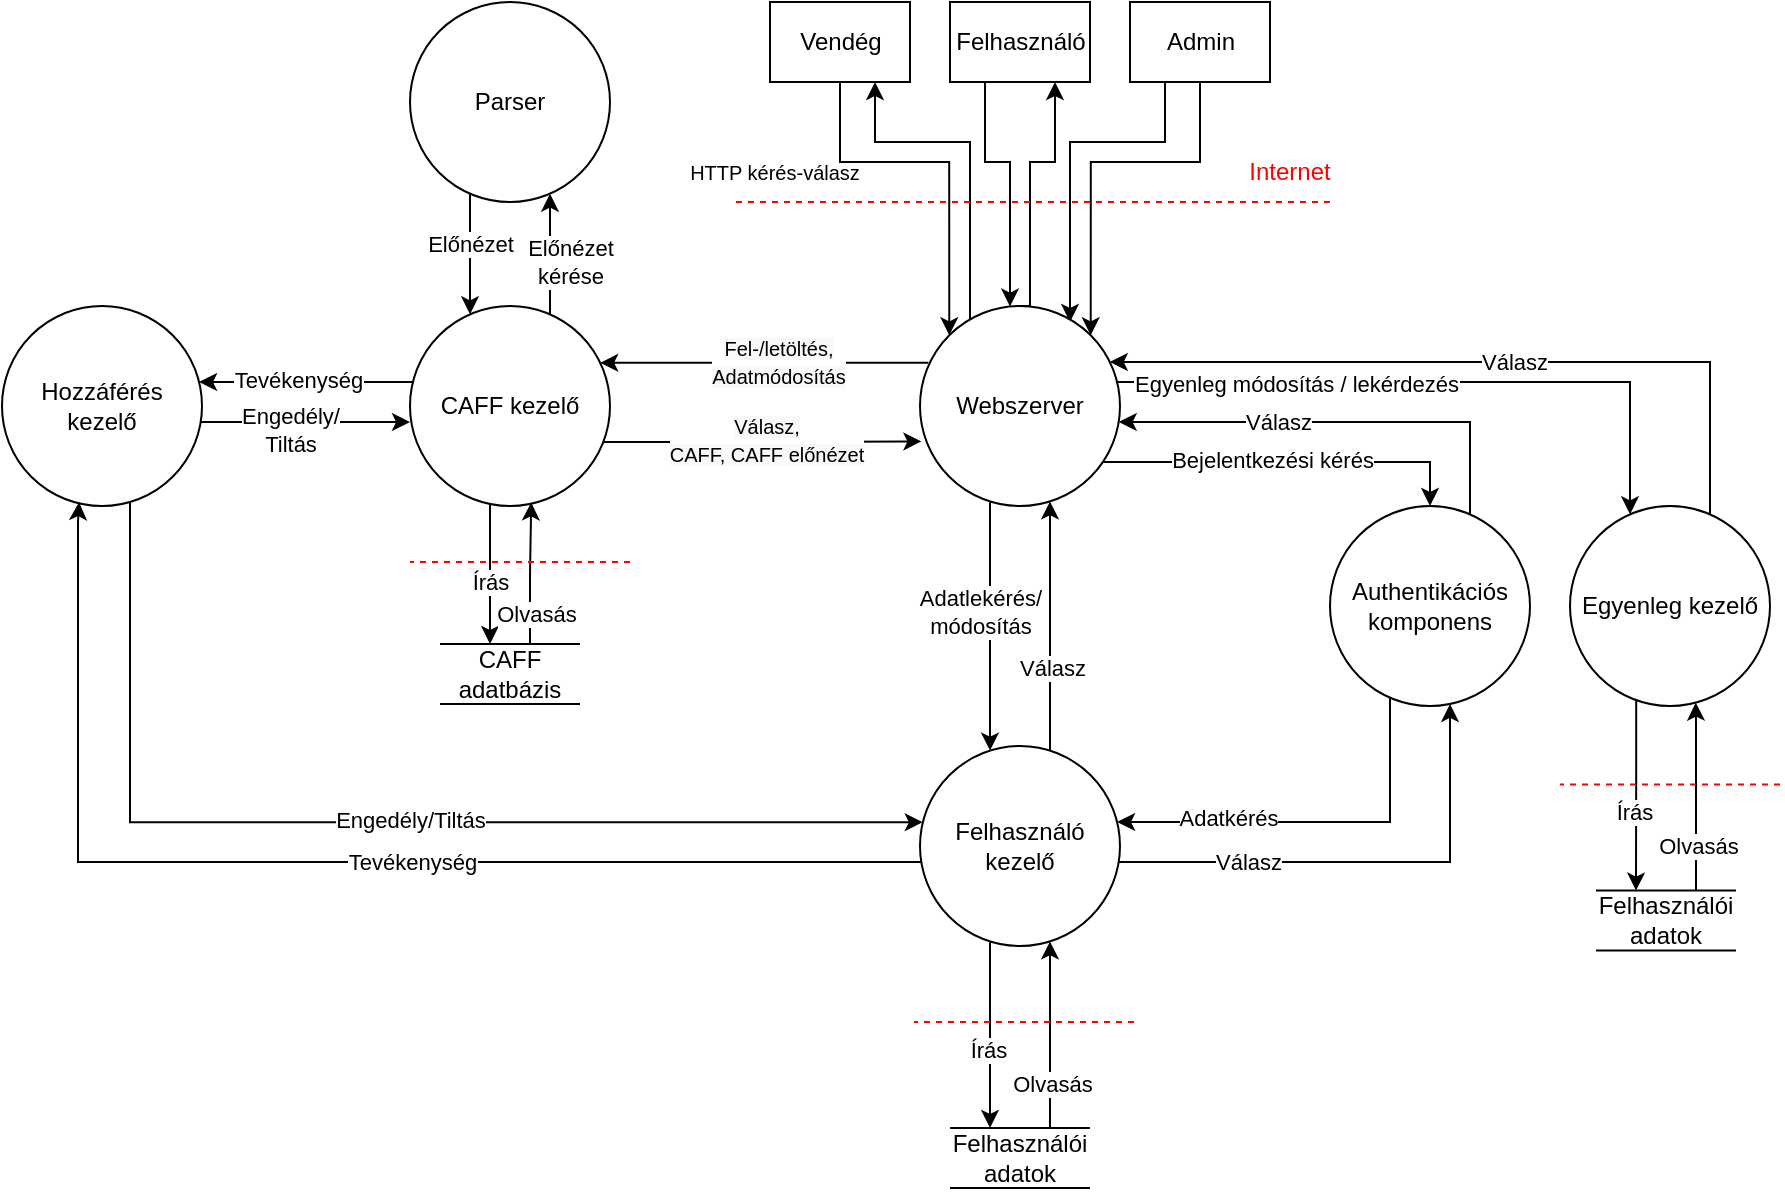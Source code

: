 <mxfile version="20.4.1" type="device"><diagram id="dXIgrrn625gdLZXZHP6M" name="Page-1"><mxGraphModel dx="1278" dy="556" grid="1" gridSize="10" guides="1" tooltips="1" connect="1" arrows="1" fold="1" page="1" pageScale="1" pageWidth="850" pageHeight="1100" math="0" shadow="0"><root><mxCell id="0"/><mxCell id="1" parent="0"/><mxCell id="Ax2WT3Jp8bfYprMRpU8D-14" style="edgeStyle=orthogonalEdgeStyle;rounded=0;orthogonalLoop=1;jettySize=auto;html=1;exitX=0.5;exitY=1;exitDx=0;exitDy=0;entryX=0;entryY=0;entryDx=0;entryDy=0;" parent="1" source="IDPNmDugqaKHohrdw-vH-1" target="IDPNmDugqaKHohrdw-vH-5" edge="1"><mxGeometry relative="1" as="geometry"><Array as="points"><mxPoint x="445" y="120"/><mxPoint x="500" y="120"/></Array></mxGeometry></mxCell><mxCell id="IDPNmDugqaKHohrdw-vH-1" value="Vendég" style="html=1;" parent="1" vertex="1"><mxGeometry x="410" y="40" width="70" height="40" as="geometry"/></mxCell><mxCell id="Ax2WT3Jp8bfYprMRpU8D-18" style="edgeStyle=orthogonalEdgeStyle;rounded=0;orthogonalLoop=1;jettySize=auto;html=1;exitX=0.25;exitY=1;exitDx=0;exitDy=0;" parent="1" source="IDPNmDugqaKHohrdw-vH-2" target="IDPNmDugqaKHohrdw-vH-5" edge="1"><mxGeometry relative="1" as="geometry"><Array as="points"><mxPoint x="518" y="120"/><mxPoint x="530" y="120"/></Array></mxGeometry></mxCell><mxCell id="IDPNmDugqaKHohrdw-vH-2" value="Felhasználó" style="html=1;" parent="1" vertex="1"><mxGeometry x="500" y="40" width="70" height="40" as="geometry"/></mxCell><mxCell id="Ax2WT3Jp8bfYprMRpU8D-19" style="edgeStyle=orthogonalEdgeStyle;rounded=0;orthogonalLoop=1;jettySize=auto;html=1;exitX=0.25;exitY=1;exitDx=0;exitDy=0;" parent="1" source="IDPNmDugqaKHohrdw-vH-3" edge="1"><mxGeometry relative="1" as="geometry"><mxPoint x="560" y="200" as="targetPoint"/><Array as="points"><mxPoint x="608" y="110"/><mxPoint x="560" y="110"/><mxPoint x="560" y="197"/></Array></mxGeometry></mxCell><mxCell id="Ax2WT3Jp8bfYprMRpU8D-20" style="edgeStyle=orthogonalEdgeStyle;rounded=0;orthogonalLoop=1;jettySize=auto;html=1;exitX=0.5;exitY=1;exitDx=0;exitDy=0;entryX=1;entryY=0;entryDx=0;entryDy=0;" parent="1" source="IDPNmDugqaKHohrdw-vH-3" target="IDPNmDugqaKHohrdw-vH-5" edge="1"><mxGeometry relative="1" as="geometry"><Array as="points"><mxPoint x="625" y="120"/><mxPoint x="570" y="120"/></Array></mxGeometry></mxCell><mxCell id="IDPNmDugqaKHohrdw-vH-3" value="Admin" style="html=1;" parent="1" vertex="1"><mxGeometry x="590" y="40" width="70" height="40" as="geometry"/></mxCell><mxCell id="Ax2WT3Jp8bfYprMRpU8D-15" style="edgeStyle=orthogonalEdgeStyle;rounded=0;orthogonalLoop=1;jettySize=auto;html=1;exitX=0.5;exitY=0;exitDx=0;exitDy=0;entryX=0.75;entryY=1;entryDx=0;entryDy=0;" parent="1" source="IDPNmDugqaKHohrdw-vH-5" target="IDPNmDugqaKHohrdw-vH-1" edge="1"><mxGeometry relative="1" as="geometry"><Array as="points"><mxPoint x="535" y="210"/><mxPoint x="510" y="210"/><mxPoint x="510" y="110"/><mxPoint x="462" y="110"/></Array></mxGeometry></mxCell><mxCell id="Ax2WT3Jp8bfYprMRpU8D-17" style="edgeStyle=orthogonalEdgeStyle;rounded=0;orthogonalLoop=1;jettySize=auto;html=1;exitX=0.5;exitY=0;exitDx=0;exitDy=0;entryX=0.75;entryY=1;entryDx=0;entryDy=0;" parent="1" source="IDPNmDugqaKHohrdw-vH-5" target="IDPNmDugqaKHohrdw-vH-2" edge="1"><mxGeometry relative="1" as="geometry"><Array as="points"><mxPoint x="540" y="192"/><mxPoint x="540" y="120"/><mxPoint x="552" y="120"/></Array></mxGeometry></mxCell><mxCell id="Ax2WT3Jp8bfYprMRpU8D-21" style="edgeStyle=orthogonalEdgeStyle;rounded=0;orthogonalLoop=1;jettySize=auto;html=1;exitX=0.042;exitY=0.284;exitDx=0;exitDy=0;exitPerimeter=0;" parent="1" source="IDPNmDugqaKHohrdw-vH-5" target="IDPNmDugqaKHohrdw-vH-7" edge="1"><mxGeometry relative="1" as="geometry"><Array as="points"><mxPoint x="450" y="220"/><mxPoint x="450" y="220"/></Array></mxGeometry></mxCell><mxCell id="Ax2WT3Jp8bfYprMRpU8D-22" value="&lt;span style=&quot;font-size: 10px; background-color: rgb(248, 249, 250);&quot;&gt;Fel-/letöltés, &lt;br&gt;Adatmódosítás&lt;/span&gt;" style="edgeLabel;html=1;align=center;verticalAlign=middle;resizable=0;points=[];" parent="Ax2WT3Jp8bfYprMRpU8D-21" vertex="1" connectable="0"><mxGeometry x="-0.188" y="-1" relative="1" as="geometry"><mxPoint x="-9" as="offset"/></mxGeometry></mxCell><mxCell id="Ax2WT3Jp8bfYprMRpU8D-37" style="edgeStyle=orthogonalEdgeStyle;rounded=0;orthogonalLoop=1;jettySize=auto;html=1;" parent="1" source="IDPNmDugqaKHohrdw-vH-5" target="IDPNmDugqaKHohrdw-vH-9" edge="1"><mxGeometry relative="1" as="geometry"><Array as="points"><mxPoint x="520" y="320"/><mxPoint x="520" y="320"/></Array></mxGeometry></mxCell><mxCell id="Ax2WT3Jp8bfYprMRpU8D-39" value="Adatlekérés/&lt;br&gt;módosítás" style="edgeLabel;html=1;align=center;verticalAlign=middle;resizable=0;points=[];" parent="Ax2WT3Jp8bfYprMRpU8D-37" vertex="1" connectable="0"><mxGeometry x="0.147" y="1" relative="1" as="geometry"><mxPoint x="-6" y="-16" as="offset"/></mxGeometry></mxCell><mxCell id="Ax2WT3Jp8bfYprMRpU8D-59" style="edgeStyle=orthogonalEdgeStyle;rounded=0;orthogonalLoop=1;jettySize=auto;html=1;" parent="1" source="IDPNmDugqaKHohrdw-vH-5" target="IDPNmDugqaKHohrdw-vH-86" edge="1"><mxGeometry relative="1" as="geometry"><Array as="points"><mxPoint x="840" y="230"/></Array></mxGeometry></mxCell><mxCell id="3gbxmozObpMXinvHI8yj-7" value="Egyenleg módosítás / lekérdezés" style="edgeLabel;html=1;align=center;verticalAlign=middle;resizable=0;points=[];" vertex="1" connectable="0" parent="Ax2WT3Jp8bfYprMRpU8D-59"><mxGeometry x="-0.448" y="-1" relative="1" as="geometry"><mxPoint as="offset"/></mxGeometry></mxCell><mxCell id="3gbxmozObpMXinvHI8yj-9" style="edgeStyle=orthogonalEdgeStyle;rounded=0;orthogonalLoop=1;jettySize=auto;html=1;entryX=0.5;entryY=0;entryDx=0;entryDy=0;" edge="1" parent="1" source="IDPNmDugqaKHohrdw-vH-5" target="IDPNmDugqaKHohrdw-vH-6"><mxGeometry relative="1" as="geometry"><Array as="points"><mxPoint x="740" y="270"/></Array></mxGeometry></mxCell><mxCell id="3gbxmozObpMXinvHI8yj-10" value="Bejelentkezési kérés" style="edgeLabel;html=1;align=center;verticalAlign=middle;resizable=0;points=[];" vertex="1" connectable="0" parent="3gbxmozObpMXinvHI8yj-9"><mxGeometry x="-0.494" y="1" relative="1" as="geometry"><mxPoint x="37" as="offset"/></mxGeometry></mxCell><mxCell id="IDPNmDugqaKHohrdw-vH-5" value="Webszerver" style="ellipse;whiteSpace=wrap;html=1;aspect=fixed;" parent="1" vertex="1"><mxGeometry x="485" y="192" width="100" height="100" as="geometry"/></mxCell><mxCell id="Ax2WT3Jp8bfYprMRpU8D-29" style="edgeStyle=orthogonalEdgeStyle;rounded=0;orthogonalLoop=1;jettySize=auto;html=1;" parent="1" source="IDPNmDugqaKHohrdw-vH-6" target="IDPNmDugqaKHohrdw-vH-5" edge="1"><mxGeometry relative="1" as="geometry"><Array as="points"><mxPoint x="760" y="250"/></Array></mxGeometry></mxCell><mxCell id="Ax2WT3Jp8bfYprMRpU8D-30" value="Válasz" style="edgeLabel;html=1;align=center;verticalAlign=middle;resizable=0;points=[];" parent="Ax2WT3Jp8bfYprMRpU8D-29" vertex="1" connectable="0"><mxGeometry x="0.28" y="-2" relative="1" as="geometry"><mxPoint y="2" as="offset"/></mxGeometry></mxCell><mxCell id="Ax2WT3Jp8bfYprMRpU8D-23" style="edgeStyle=orthogonalEdgeStyle;rounded=0;orthogonalLoop=1;jettySize=auto;html=1;entryX=0.007;entryY=0.677;entryDx=0;entryDy=0;entryPerimeter=0;" parent="1" source="IDPNmDugqaKHohrdw-vH-7" target="IDPNmDugqaKHohrdw-vH-5" edge="1"><mxGeometry relative="1" as="geometry"><Array as="points"><mxPoint x="410" y="260"/><mxPoint x="410" y="260"/></Array></mxGeometry></mxCell><mxCell id="Ax2WT3Jp8bfYprMRpU8D-24" value="&lt;span style=&quot;font-size: 10px; background-color: rgb(248, 249, 250);&quot;&gt;Válasz, &lt;br&gt;CAFF, CAFF előnézet&lt;/span&gt;" style="edgeLabel;html=1;align=center;verticalAlign=middle;resizable=0;points=[];" parent="Ax2WT3Jp8bfYprMRpU8D-23" vertex="1" connectable="0"><mxGeometry x="0.19" y="2" relative="1" as="geometry"><mxPoint x="-13" y="1" as="offset"/></mxGeometry></mxCell><mxCell id="Ax2WT3Jp8bfYprMRpU8D-50" style="edgeStyle=orthogonalEdgeStyle;rounded=0;orthogonalLoop=1;jettySize=auto;html=1;" parent="1" source="IDPNmDugqaKHohrdw-vH-7" edge="1"><mxGeometry relative="1" as="geometry"><mxPoint x="270" y="361" as="targetPoint"/><Array as="points"><mxPoint x="270" y="361"/></Array></mxGeometry></mxCell><mxCell id="Ax2WT3Jp8bfYprMRpU8D-53" value="Írás" style="edgeLabel;html=1;align=center;verticalAlign=middle;resizable=0;points=[];" parent="Ax2WT3Jp8bfYprMRpU8D-50" vertex="1" connectable="0"><mxGeometry x="0.459" relative="1" as="geometry"><mxPoint y="-12" as="offset"/></mxGeometry></mxCell><mxCell id="Ax2WT3Jp8bfYprMRpU8D-54" style="edgeStyle=orthogonalEdgeStyle;rounded=0;orthogonalLoop=1;jettySize=auto;html=1;" parent="1" source="IDPNmDugqaKHohrdw-vH-7" target="IDPNmDugqaKHohrdw-vH-8" edge="1"><mxGeometry relative="1" as="geometry"><Array as="points"><mxPoint x="190" y="230"/><mxPoint x="190" y="230"/></Array></mxGeometry></mxCell><mxCell id="Ax2WT3Jp8bfYprMRpU8D-56" value="Tevékenység" style="edgeLabel;html=1;align=center;verticalAlign=middle;resizable=0;points=[];" parent="Ax2WT3Jp8bfYprMRpU8D-54" vertex="1" connectable="0"><mxGeometry x="0.346" y="-1" relative="1" as="geometry"><mxPoint x="14" as="offset"/></mxGeometry></mxCell><mxCell id="E80JABrZVjL98nNXT7qS-1" style="edgeStyle=orthogonalEdgeStyle;rounded=0;orthogonalLoop=1;jettySize=auto;html=1;" parent="1" source="IDPNmDugqaKHohrdw-vH-7" target="Ax2WT3Jp8bfYprMRpU8D-26" edge="1"><mxGeometry relative="1" as="geometry"><Array as="points"><mxPoint x="300" y="190"/><mxPoint x="300" y="190"/></Array></mxGeometry></mxCell><mxCell id="E80JABrZVjL98nNXT7qS-4" value="Előnézet &lt;br&gt;kérése" style="edgeLabel;html=1;align=center;verticalAlign=middle;resizable=0;points=[];" parent="E80JABrZVjL98nNXT7qS-1" vertex="1" connectable="0"><mxGeometry x="-0.141" y="-1" relative="1" as="geometry"><mxPoint x="9" as="offset"/></mxGeometry></mxCell><mxCell id="IDPNmDugqaKHohrdw-vH-7" value="CAFF kezelő" style="ellipse;whiteSpace=wrap;html=1;aspect=fixed;" parent="1" vertex="1"><mxGeometry x="230" y="192" width="100" height="100" as="geometry"/></mxCell><mxCell id="Ax2WT3Jp8bfYprMRpU8D-41" style="edgeStyle=orthogonalEdgeStyle;rounded=0;orthogonalLoop=1;jettySize=auto;html=1;entryX=0.014;entryY=0.381;entryDx=0;entryDy=0;entryPerimeter=0;exitX=0.709;exitY=0.953;exitDx=0;exitDy=0;exitPerimeter=0;" parent="1" source="IDPNmDugqaKHohrdw-vH-8" target="IDPNmDugqaKHohrdw-vH-9" edge="1"><mxGeometry relative="1" as="geometry"><Array as="points"><mxPoint x="90" y="287"/><mxPoint x="90" y="450"/></Array></mxGeometry></mxCell><mxCell id="Ax2WT3Jp8bfYprMRpU8D-43" value="Engedély/Tiltás" style="edgeLabel;html=1;align=center;verticalAlign=middle;resizable=0;points=[];" parent="Ax2WT3Jp8bfYprMRpU8D-41" vertex="1" connectable="0"><mxGeometry x="0.091" y="1" relative="1" as="geometry"><mxPoint as="offset"/></mxGeometry></mxCell><mxCell id="Ax2WT3Jp8bfYprMRpU8D-55" style="edgeStyle=orthogonalEdgeStyle;rounded=0;orthogonalLoop=1;jettySize=auto;html=1;" parent="1" source="IDPNmDugqaKHohrdw-vH-8" edge="1"><mxGeometry relative="1" as="geometry"><mxPoint x="230" y="250" as="targetPoint"/><Array as="points"><mxPoint x="230" y="250"/></Array></mxGeometry></mxCell><mxCell id="Ax2WT3Jp8bfYprMRpU8D-57" value="Engedély/&lt;br&gt;Tiltás" style="edgeLabel;html=1;align=center;verticalAlign=middle;resizable=0;points=[];" parent="Ax2WT3Jp8bfYprMRpU8D-55" vertex="1" connectable="0"><mxGeometry x="-0.189" y="1" relative="1" as="geometry"><mxPoint x="2" y="5" as="offset"/></mxGeometry></mxCell><mxCell id="IDPNmDugqaKHohrdw-vH-8" value="Hozzáférés&lt;br&gt;kezelő" style="ellipse;whiteSpace=wrap;html=1;aspect=fixed;" parent="1" vertex="1"><mxGeometry x="26" y="192" width="100" height="100" as="geometry"/></mxCell><mxCell id="Ax2WT3Jp8bfYprMRpU8D-38" style="edgeStyle=orthogonalEdgeStyle;rounded=0;orthogonalLoop=1;jettySize=auto;html=1;" parent="1" source="IDPNmDugqaKHohrdw-vH-9" target="IDPNmDugqaKHohrdw-vH-5" edge="1"><mxGeometry relative="1" as="geometry"><mxPoint x="550" y="320" as="targetPoint"/><Array as="points"><mxPoint x="550" y="330"/><mxPoint x="550" y="330"/></Array></mxGeometry></mxCell><mxCell id="Ax2WT3Jp8bfYprMRpU8D-40" value="Válasz" style="edgeLabel;html=1;align=center;verticalAlign=middle;resizable=0;points=[];" parent="Ax2WT3Jp8bfYprMRpU8D-38" vertex="1" connectable="0"><mxGeometry x="-0.322" y="-1" relative="1" as="geometry"><mxPoint as="offset"/></mxGeometry></mxCell><mxCell id="Ax2WT3Jp8bfYprMRpU8D-42" style="edgeStyle=orthogonalEdgeStyle;rounded=0;orthogonalLoop=1;jettySize=auto;html=1;entryX=0.385;entryY=0.981;entryDx=0;entryDy=0;entryPerimeter=0;" parent="1" source="IDPNmDugqaKHohrdw-vH-9" target="IDPNmDugqaKHohrdw-vH-8" edge="1"><mxGeometry relative="1" as="geometry"><Array as="points"><mxPoint x="64" y="470"/><mxPoint x="64" y="300"/><mxPoint x="65" y="300"/></Array></mxGeometry></mxCell><mxCell id="Ax2WT3Jp8bfYprMRpU8D-44" value="Tevékenység" style="edgeLabel;html=1;align=center;verticalAlign=middle;resizable=0;points=[];" parent="Ax2WT3Jp8bfYprMRpU8D-42" vertex="1" connectable="0"><mxGeometry x="-0.089" relative="1" as="geometry"><mxPoint x="19" as="offset"/></mxGeometry></mxCell><mxCell id="Ax2WT3Jp8bfYprMRpU8D-45" style="edgeStyle=orthogonalEdgeStyle;rounded=0;orthogonalLoop=1;jettySize=auto;html=1;entryX=0.25;entryY=0;entryDx=0;entryDy=0;" parent="1" source="IDPNmDugqaKHohrdw-vH-9" target="IDPNmDugqaKHohrdw-vH-10" edge="1"><mxGeometry relative="1" as="geometry"><Array as="points"><mxPoint x="520" y="540"/><mxPoint x="520" y="540"/></Array></mxGeometry></mxCell><mxCell id="Ax2WT3Jp8bfYprMRpU8D-47" value="Írás" style="edgeLabel;html=1;align=center;verticalAlign=middle;resizable=0;points=[];" parent="Ax2WT3Jp8bfYprMRpU8D-45" vertex="1" connectable="0"><mxGeometry x="0.161" y="-3" relative="1" as="geometry"><mxPoint x="2" as="offset"/></mxGeometry></mxCell><mxCell id="3gbxmozObpMXinvHI8yj-5" style="edgeStyle=orthogonalEdgeStyle;rounded=0;orthogonalLoop=1;jettySize=auto;html=1;" edge="1" parent="1" source="IDPNmDugqaKHohrdw-vH-9" target="IDPNmDugqaKHohrdw-vH-6"><mxGeometry relative="1" as="geometry"><mxPoint x="730" y="390" as="targetPoint"/><Array as="points"><mxPoint x="750" y="470"/></Array></mxGeometry></mxCell><mxCell id="3gbxmozObpMXinvHI8yj-6" value="Válasz" style="edgeLabel;html=1;align=center;verticalAlign=middle;resizable=0;points=[];" vertex="1" connectable="0" parent="3gbxmozObpMXinvHI8yj-5"><mxGeometry x="-0.455" relative="1" as="geometry"><mxPoint x="-2" as="offset"/></mxGeometry></mxCell><mxCell id="IDPNmDugqaKHohrdw-vH-9" value="Felhasználó kezelő" style="ellipse;whiteSpace=wrap;html=1;aspect=fixed;" parent="1" vertex="1"><mxGeometry x="485" y="412" width="100" height="100" as="geometry"/></mxCell><mxCell id="Ax2WT3Jp8bfYprMRpU8D-46" style="edgeStyle=orthogonalEdgeStyle;rounded=0;orthogonalLoop=1;jettySize=auto;html=1;" parent="1" source="IDPNmDugqaKHohrdw-vH-10" target="IDPNmDugqaKHohrdw-vH-9" edge="1"><mxGeometry relative="1" as="geometry"><mxPoint x="550" y="510" as="targetPoint"/><Array as="points"><mxPoint x="550" y="520"/><mxPoint x="550" y="520"/></Array></mxGeometry></mxCell><mxCell id="Ax2WT3Jp8bfYprMRpU8D-48" value="Olvasás" style="edgeLabel;html=1;align=center;verticalAlign=middle;resizable=0;points=[];" parent="Ax2WT3Jp8bfYprMRpU8D-46" vertex="1" connectable="0"><mxGeometry x="-0.198" y="1" relative="1" as="geometry"><mxPoint x="2" y="15" as="offset"/></mxGeometry></mxCell><mxCell id="IDPNmDugqaKHohrdw-vH-10" value="Felhasználói adatok" style="text;html=1;strokeColor=none;fillColor=none;align=center;verticalAlign=middle;whiteSpace=wrap;rounded=0;" parent="1" vertex="1"><mxGeometry x="505" y="603" width="60" height="30" as="geometry"/></mxCell><mxCell id="IDPNmDugqaKHohrdw-vH-11" value="" style="endArrow=none;html=1;rounded=0;" parent="1" edge="1"><mxGeometry width="50" height="50" relative="1" as="geometry"><mxPoint x="500" y="603" as="sourcePoint"/><mxPoint x="570" y="603" as="targetPoint"/></mxGeometry></mxCell><mxCell id="Ax2WT3Jp8bfYprMRpU8D-51" style="edgeStyle=orthogonalEdgeStyle;rounded=0;orthogonalLoop=1;jettySize=auto;html=1;entryX=0.606;entryY=0.982;entryDx=0;entryDy=0;entryPerimeter=0;" parent="1" source="IDPNmDugqaKHohrdw-vH-16" target="IDPNmDugqaKHohrdw-vH-7" edge="1"><mxGeometry relative="1" as="geometry"><Array as="points"><mxPoint x="290" y="327"/><mxPoint x="291" y="327"/></Array></mxGeometry></mxCell><mxCell id="Ax2WT3Jp8bfYprMRpU8D-52" value="Olvasás" style="edgeLabel;html=1;align=center;verticalAlign=middle;resizable=0;points=[];" parent="Ax2WT3Jp8bfYprMRpU8D-51" vertex="1" connectable="0"><mxGeometry x="-0.627" relative="1" as="geometry"><mxPoint x="3" y="-2" as="offset"/></mxGeometry></mxCell><mxCell id="IDPNmDugqaKHohrdw-vH-16" value="CAFF adatbázis" style="text;html=1;strokeColor=none;fillColor=none;align=center;verticalAlign=middle;whiteSpace=wrap;rounded=0;" parent="1" vertex="1"><mxGeometry x="250" y="361" width="60" height="30" as="geometry"/></mxCell><mxCell id="IDPNmDugqaKHohrdw-vH-17" value="" style="endArrow=none;html=1;rounded=0;" parent="1" edge="1"><mxGeometry width="50" height="50" relative="1" as="geometry"><mxPoint x="245" y="361" as="sourcePoint"/><mxPoint x="315" y="361" as="targetPoint"/></mxGeometry></mxCell><mxCell id="IDPNmDugqaKHohrdw-vH-18" value="" style="endArrow=none;html=1;rounded=0;" parent="1" edge="1"><mxGeometry width="50" height="50" relative="1" as="geometry"><mxPoint x="245" y="391" as="sourcePoint"/><mxPoint x="315" y="391" as="targetPoint"/></mxGeometry></mxCell><mxCell id="IDPNmDugqaKHohrdw-vH-36" value="" style="endArrow=none;dashed=1;html=1;rounded=0;fillColor=#f8cecc;strokeColor=#FF0000;" parent="1" edge="1"><mxGeometry width="50" height="50" relative="1" as="geometry"><mxPoint x="690" y="140" as="sourcePoint"/><mxPoint x="390" y="140" as="targetPoint"/></mxGeometry></mxCell><mxCell id="IDPNmDugqaKHohrdw-vH-37" value="&lt;font style=&quot;font-size: 10px;&quot;&gt;HTTP kérés-válasz&lt;/font&gt;" style="text;html=1;strokeColor=none;fillColor=none;align=center;verticalAlign=middle;whiteSpace=wrap;rounded=0;" parent="1" vertex="1"><mxGeometry x="360" y="110" width="105" height="30" as="geometry"/></mxCell><mxCell id="IDPNmDugqaKHohrdw-vH-39" value="&lt;font color=&quot;#ff0000&quot;&gt;Internet&lt;/font&gt;" style="text;html=1;strokeColor=none;fillColor=none;align=center;verticalAlign=middle;whiteSpace=wrap;rounded=0;" parent="1" vertex="1"><mxGeometry x="640" y="110" width="60" height="30" as="geometry"/></mxCell><mxCell id="IDPNmDugqaKHohrdw-vH-55" value="" style="endArrow=none;dashed=1;html=1;rounded=0;fillColor=#f8cecc;strokeColor=#FF0000;" parent="1" edge="1"><mxGeometry width="50" height="50" relative="1" as="geometry"><mxPoint x="340" y="320" as="sourcePoint"/><mxPoint x="230" y="320" as="targetPoint"/></mxGeometry></mxCell><mxCell id="IDPNmDugqaKHohrdw-vH-57" value="" style="endArrow=none;dashed=1;html=1;rounded=0;fillColor=#f8cecc;strokeColor=#FF0000;" parent="1" edge="1"><mxGeometry width="50" height="50" relative="1" as="geometry"><mxPoint x="592" y="550" as="sourcePoint"/><mxPoint x="482" y="550" as="targetPoint"/></mxGeometry></mxCell><mxCell id="3gbxmozObpMXinvHI8yj-8" style="edgeStyle=orthogonalEdgeStyle;rounded=0;orthogonalLoop=1;jettySize=auto;html=1;" edge="1" parent="1" source="IDPNmDugqaKHohrdw-vH-86" target="IDPNmDugqaKHohrdw-vH-5"><mxGeometry relative="1" as="geometry"><Array as="points"><mxPoint x="880" y="220"/></Array></mxGeometry></mxCell><mxCell id="3gbxmozObpMXinvHI8yj-11" value="Válasz" style="edgeLabel;html=1;align=center;verticalAlign=middle;resizable=0;points=[];" vertex="1" connectable="0" parent="3gbxmozObpMXinvHI8yj-8"><mxGeometry x="-0.073" relative="1" as="geometry"><mxPoint as="offset"/></mxGeometry></mxCell><mxCell id="IDPNmDugqaKHohrdw-vH-86" value="Egyenleg kezelő" style="ellipse;whiteSpace=wrap;html=1;aspect=fixed;" parent="1" vertex="1"><mxGeometry x="810" y="292" width="100" height="100" as="geometry"/></mxCell><mxCell id="E80JABrZVjL98nNXT7qS-2" style="edgeStyle=orthogonalEdgeStyle;rounded=0;orthogonalLoop=1;jettySize=auto;html=1;" parent="1" source="Ax2WT3Jp8bfYprMRpU8D-26" target="IDPNmDugqaKHohrdw-vH-7" edge="1"><mxGeometry relative="1" as="geometry"><Array as="points"><mxPoint x="260" y="180"/><mxPoint x="260" y="180"/></Array></mxGeometry></mxCell><mxCell id="E80JABrZVjL98nNXT7qS-5" value="Előnézet" style="edgeLabel;html=1;align=center;verticalAlign=middle;resizable=0;points=[];" parent="E80JABrZVjL98nNXT7qS-2" vertex="1" connectable="0"><mxGeometry x="0.185" y="1" relative="1" as="geometry"><mxPoint x="-1" y="-11" as="offset"/></mxGeometry></mxCell><mxCell id="Ax2WT3Jp8bfYprMRpU8D-26" value="Parser" style="ellipse;whiteSpace=wrap;html=1;aspect=fixed;" parent="1" vertex="1"><mxGeometry x="230" y="40" width="100" height="100" as="geometry"/></mxCell><mxCell id="Ax2WT3Jp8bfYprMRpU8D-49" value="" style="endArrow=none;html=1;rounded=0;" parent="1" edge="1"><mxGeometry width="50" height="50" relative="1" as="geometry"><mxPoint x="500" y="633" as="sourcePoint"/><mxPoint x="570" y="633" as="targetPoint"/></mxGeometry></mxCell><mxCell id="3gbxmozObpMXinvHI8yj-3" style="edgeStyle=orthogonalEdgeStyle;rounded=0;orthogonalLoop=1;jettySize=auto;html=1;" edge="1" parent="1" source="IDPNmDugqaKHohrdw-vH-6" target="IDPNmDugqaKHohrdw-vH-9"><mxGeometry relative="1" as="geometry"><Array as="points"><mxPoint x="720" y="450"/></Array></mxGeometry></mxCell><mxCell id="3gbxmozObpMXinvHI8yj-4" value="Adatkérés" style="edgeLabel;html=1;align=center;verticalAlign=middle;resizable=0;points=[];" vertex="1" connectable="0" parent="3gbxmozObpMXinvHI8yj-3"><mxGeometry x="0.509" y="-2" relative="1" as="geometry"><mxPoint x="7" as="offset"/></mxGeometry></mxCell><mxCell id="IDPNmDugqaKHohrdw-vH-6" value="Authentikációs komponens" style="ellipse;whiteSpace=wrap;html=1;aspect=fixed;" parent="1" vertex="1"><mxGeometry x="690" y="292" width="100" height="100" as="geometry"/></mxCell><mxCell id="3gbxmozObpMXinvHI8yj-21" style="edgeStyle=orthogonalEdgeStyle;rounded=0;orthogonalLoop=1;jettySize=auto;html=1;entryX=0.25;entryY=0;entryDx=0;entryDy=0;exitX=0.331;exitY=0.97;exitDx=0;exitDy=0;exitPerimeter=0;" edge="1" parent="1" target="3gbxmozObpMXinvHI8yj-25" source="IDPNmDugqaKHohrdw-vH-86"><mxGeometry relative="1" as="geometry"><Array as="points"><mxPoint x="843" y="421"/><mxPoint x="843" y="421"/></Array><mxPoint x="843" y="390.997" as="sourcePoint"/></mxGeometry></mxCell><mxCell id="3gbxmozObpMXinvHI8yj-22" value="Írás" style="edgeLabel;html=1;align=center;verticalAlign=middle;resizable=0;points=[];" vertex="1" connectable="0" parent="3gbxmozObpMXinvHI8yj-21"><mxGeometry x="0.161" y="-3" relative="1" as="geometry"><mxPoint x="2" as="offset"/></mxGeometry></mxCell><mxCell id="3gbxmozObpMXinvHI8yj-23" style="edgeStyle=orthogonalEdgeStyle;rounded=0;orthogonalLoop=1;jettySize=auto;html=1;entryX=0.629;entryY=0.983;entryDx=0;entryDy=0;entryPerimeter=0;" edge="1" parent="1" source="3gbxmozObpMXinvHI8yj-25" target="IDPNmDugqaKHohrdw-vH-86"><mxGeometry relative="1" as="geometry"><mxPoint x="873" y="390.997" as="targetPoint"/><Array as="points"><mxPoint x="873" y="401"/><mxPoint x="873" y="401"/></Array></mxGeometry></mxCell><mxCell id="3gbxmozObpMXinvHI8yj-24" value="Olvasás" style="edgeLabel;html=1;align=center;verticalAlign=middle;resizable=0;points=[];" vertex="1" connectable="0" parent="3gbxmozObpMXinvHI8yj-23"><mxGeometry x="-0.198" y="1" relative="1" as="geometry"><mxPoint x="2" y="15" as="offset"/></mxGeometry></mxCell><mxCell id="3gbxmozObpMXinvHI8yj-25" value="Felhasználói adatok" style="text;html=1;strokeColor=none;fillColor=none;align=center;verticalAlign=middle;whiteSpace=wrap;rounded=0;" vertex="1" parent="1"><mxGeometry x="828" y="484.3" width="60" height="30" as="geometry"/></mxCell><mxCell id="3gbxmozObpMXinvHI8yj-26" value="" style="endArrow=none;html=1;rounded=0;" edge="1" parent="1"><mxGeometry width="50" height="50" relative="1" as="geometry"><mxPoint x="823" y="484.3" as="sourcePoint"/><mxPoint x="893" y="484.3" as="targetPoint"/></mxGeometry></mxCell><mxCell id="3gbxmozObpMXinvHI8yj-27" value="" style="endArrow=none;dashed=1;html=1;rounded=0;fillColor=#f8cecc;strokeColor=#FF0000;" edge="1" parent="1"><mxGeometry width="50" height="50" relative="1" as="geometry"><mxPoint x="915" y="431.3" as="sourcePoint"/><mxPoint x="805" y="431.3" as="targetPoint"/></mxGeometry></mxCell><mxCell id="3gbxmozObpMXinvHI8yj-28" value="" style="endArrow=none;html=1;rounded=0;" edge="1" parent="1"><mxGeometry width="50" height="50" relative="1" as="geometry"><mxPoint x="823" y="514.3" as="sourcePoint"/><mxPoint x="893" y="514.3" as="targetPoint"/></mxGeometry></mxCell></root></mxGraphModel></diagram></mxfile>